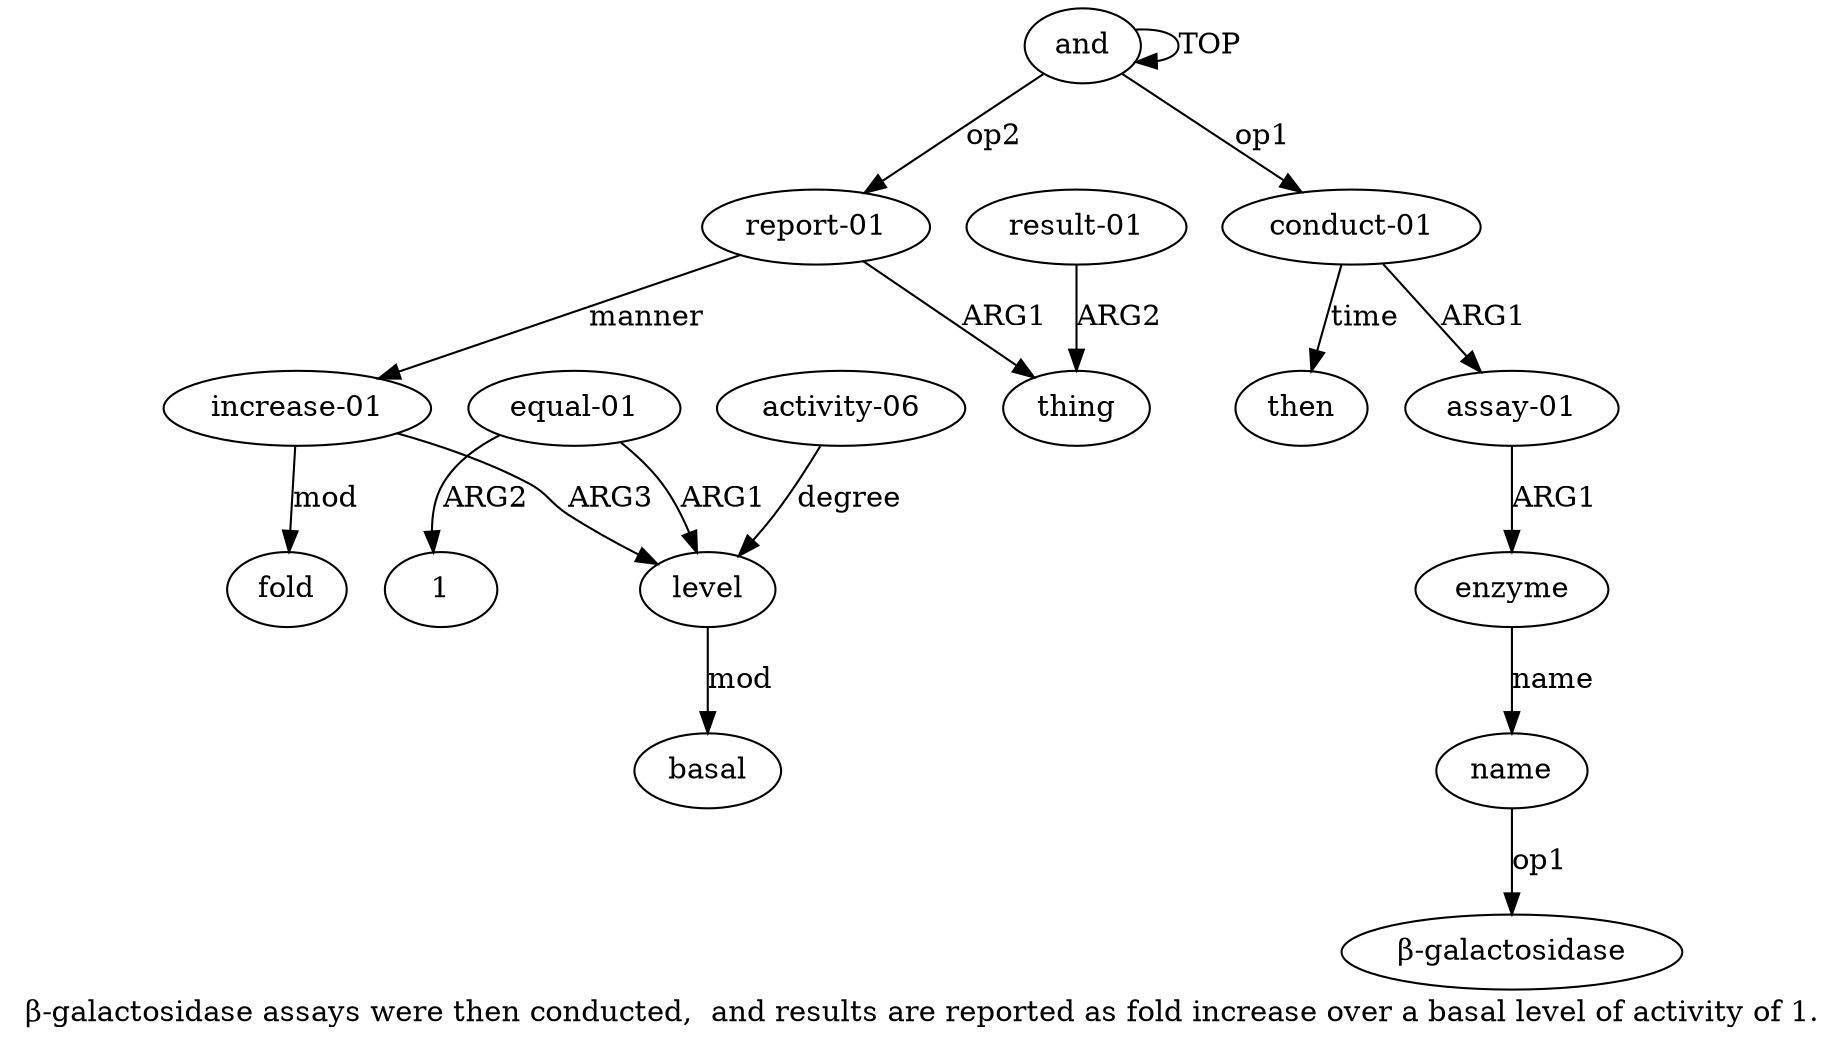 digraph  {
	graph [label="β-galactosidase assays were then conducted,  and results are reported as fold increase over a basal level of activity of 1."];
	node [label="\N"];
	a14	 [color=black,
		gold_ind=14,
		gold_label=fold,
		label=fold,
		test_ind=14,
		test_label=fold];
	"a13 1"	 [color=black,
		gold_ind=-1,
		gold_label=1,
		label=1,
		test_ind=-1,
		test_label=1];
	a11	 [color=black,
		gold_ind=11,
		gold_label=basal,
		label=basal,
		test_ind=11,
		test_label=basal];
	a10	 [color=black,
		gold_ind=10,
		gold_label=level,
		label=level,
		test_ind=10,
		test_label=level];
	a10 -> a11 [key=0,
	color=black,
	gold_label=mod,
	label=mod,
	test_label=mod];
a13 [color=black,
	gold_ind=13,
	gold_label="equal-01",
	label="equal-01",
	test_ind=13,
	test_label="equal-01"];
a13 -> "a13 1" [key=0,
color=black,
gold_label=ARG2,
label=ARG2,
test_label=ARG2];
a13 -> a10 [key=0,
color=black,
gold_label=ARG1,
label=ARG1,
test_label=ARG1];
a12 [color=black,
gold_ind=12,
gold_label="activity-06",
label="activity-06",
test_ind=12,
test_label="activity-06"];
a12 -> a10 [key=0,
color=black,
gold_label=degree,
label=degree,
test_label=degree];
a1 [color=black,
gold_ind=1,
gold_label="conduct-01",
label="conduct-01",
test_ind=1,
test_label="conduct-01"];
a2 [color=black,
gold_ind=2,
gold_label="assay-01",
label="assay-01",
test_ind=2,
test_label="assay-01"];
a1 -> a2 [key=0,
color=black,
gold_label=ARG1,
label=ARG1,
test_label=ARG1];
a5 [color=black,
gold_ind=5,
gold_label=then,
label=then,
test_ind=5,
test_label=then];
a1 -> a5 [key=0,
color=black,
gold_label=time,
label=time,
test_label=time];
a0 [color=black,
gold_ind=0,
gold_label=and,
label=and,
test_ind=0,
test_label=and];
a0 -> a1 [key=0,
color=black,
gold_label=op1,
label=op1,
test_label=op1];
a0 -> a0 [key=0,
color=black,
gold_label=TOP,
label=TOP,
test_label=TOP];
a6 [color=black,
gold_ind=6,
gold_label="report-01",
label="report-01",
test_ind=6,
test_label="report-01"];
a0 -> a6 [key=0,
color=black,
gold_label=op2,
label=op2,
test_label=op2];
a3 [color=black,
gold_ind=3,
gold_label=enzyme,
label=enzyme,
test_ind=3,
test_label=enzyme];
a4 [color=black,
gold_ind=4,
gold_label=name,
label=name,
test_ind=4,
test_label=name];
a3 -> a4 [key=0,
color=black,
gold_label=name,
label=name,
test_label=name];
a2 -> a3 [key=0,
color=black,
gold_label=ARG1,
label=ARG1,
test_label=ARG1];
"a4 β-galactosidase" [color=black,
gold_ind=-1,
gold_label="β-galactosidase",
label="β-galactosidase",
test_ind=-1,
test_label="β-galactosidase"];
a4 -> "a4 β-galactosidase" [key=0,
color=black,
gold_label=op1,
label=op1,
test_label=op1];
a7 [color=black,
gold_ind=7,
gold_label=thing,
label=thing,
test_ind=7,
test_label=thing];
a6 -> a7 [key=0,
color=black,
gold_label=ARG1,
label=ARG1,
test_label=ARG1];
a9 [color=black,
gold_ind=9,
gold_label="increase-01",
label="increase-01",
test_ind=9,
test_label="increase-01"];
a6 -> a9 [key=0,
color=black,
gold_label=manner,
label=manner,
test_label=manner];
a9 -> a14 [key=0,
color=black,
gold_label=mod,
label=mod,
test_label=mod];
a9 -> a10 [key=0,
color=black,
gold_label=ARG3,
label=ARG3,
test_label=ARG3];
a8 [color=black,
gold_ind=8,
gold_label="result-01",
label="result-01",
test_ind=8,
test_label="result-01"];
a8 -> a7 [key=0,
color=black,
gold_label=ARG2,
label=ARG2,
test_label=ARG2];
}
